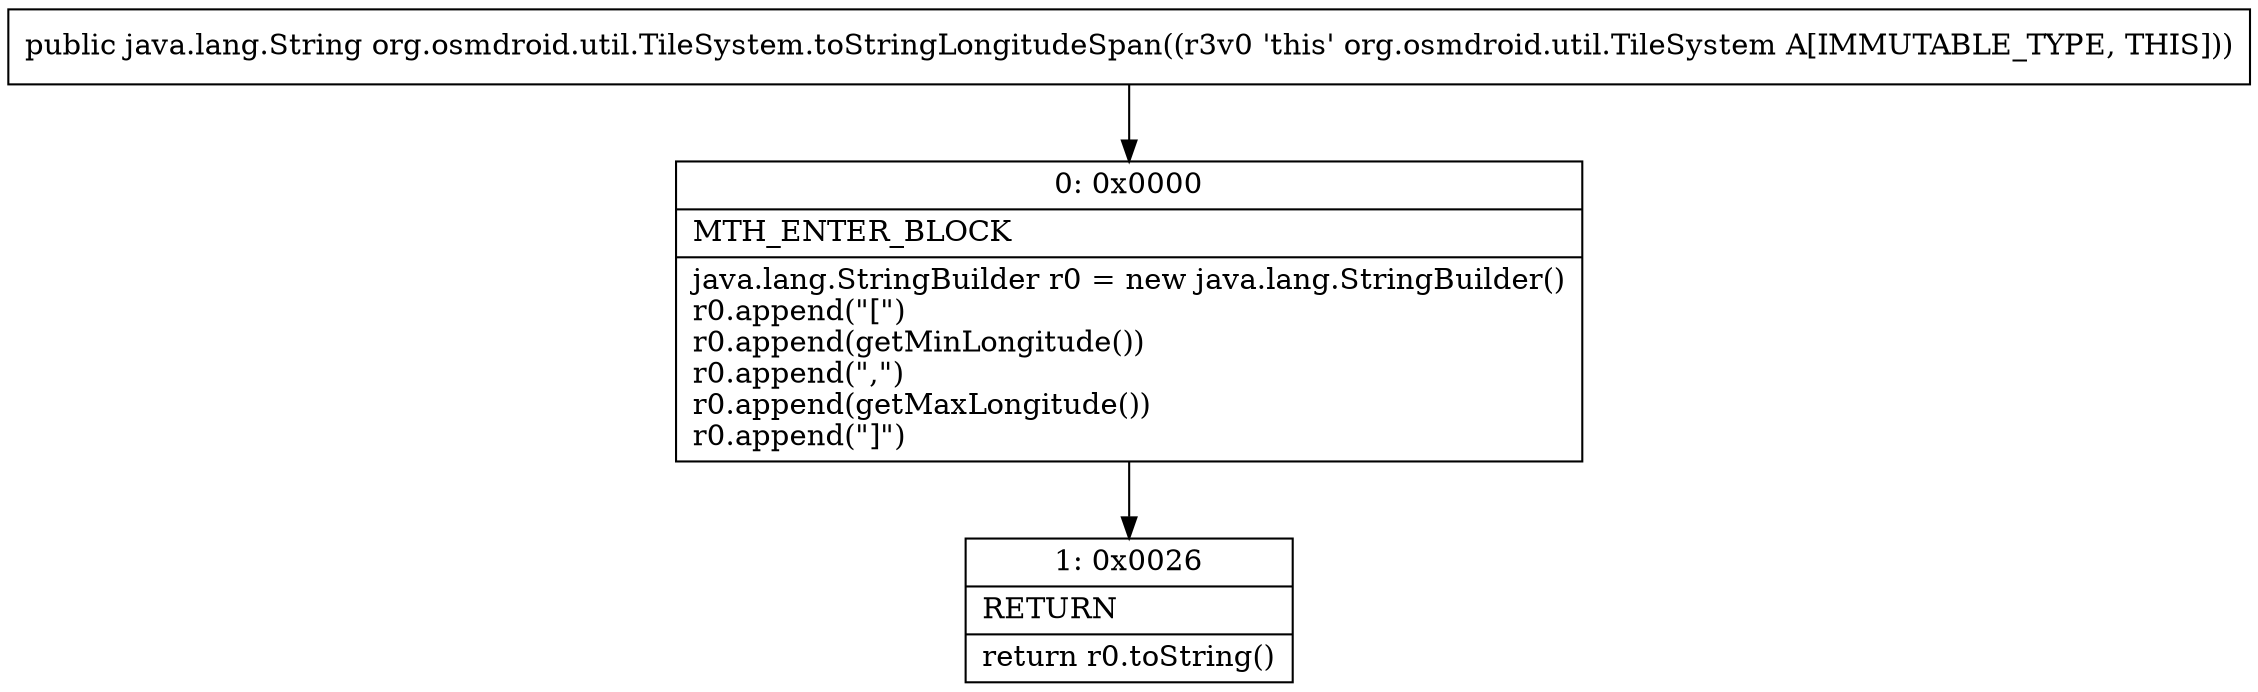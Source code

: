 digraph "CFG fororg.osmdroid.util.TileSystem.toStringLongitudeSpan()Ljava\/lang\/String;" {
Node_0 [shape=record,label="{0\:\ 0x0000|MTH_ENTER_BLOCK\l|java.lang.StringBuilder r0 = new java.lang.StringBuilder()\lr0.append(\"[\")\lr0.append(getMinLongitude())\lr0.append(\",\")\lr0.append(getMaxLongitude())\lr0.append(\"]\")\l}"];
Node_1 [shape=record,label="{1\:\ 0x0026|RETURN\l|return r0.toString()\l}"];
MethodNode[shape=record,label="{public java.lang.String org.osmdroid.util.TileSystem.toStringLongitudeSpan((r3v0 'this' org.osmdroid.util.TileSystem A[IMMUTABLE_TYPE, THIS])) }"];
MethodNode -> Node_0;
Node_0 -> Node_1;
}

